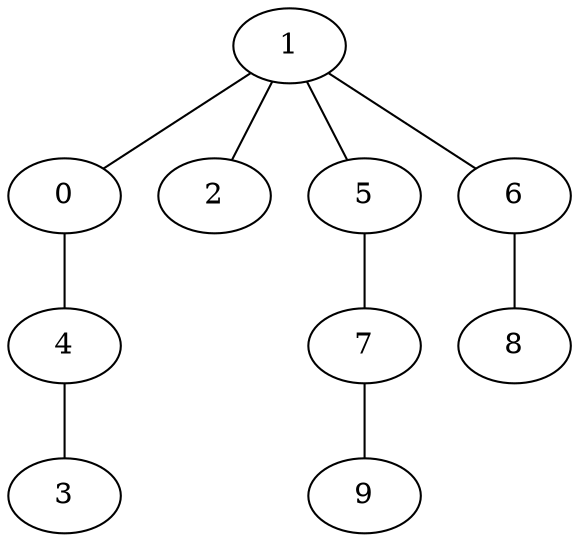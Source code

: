 strict graph "" {
	1 -- 0;
	1 -- 2;
	1 -- 5;
	1 -- 6;
	0 -- 4;
	5 -- 7;
	6 -- 8;
	7 -- 9;
	4 -- 3;
}
